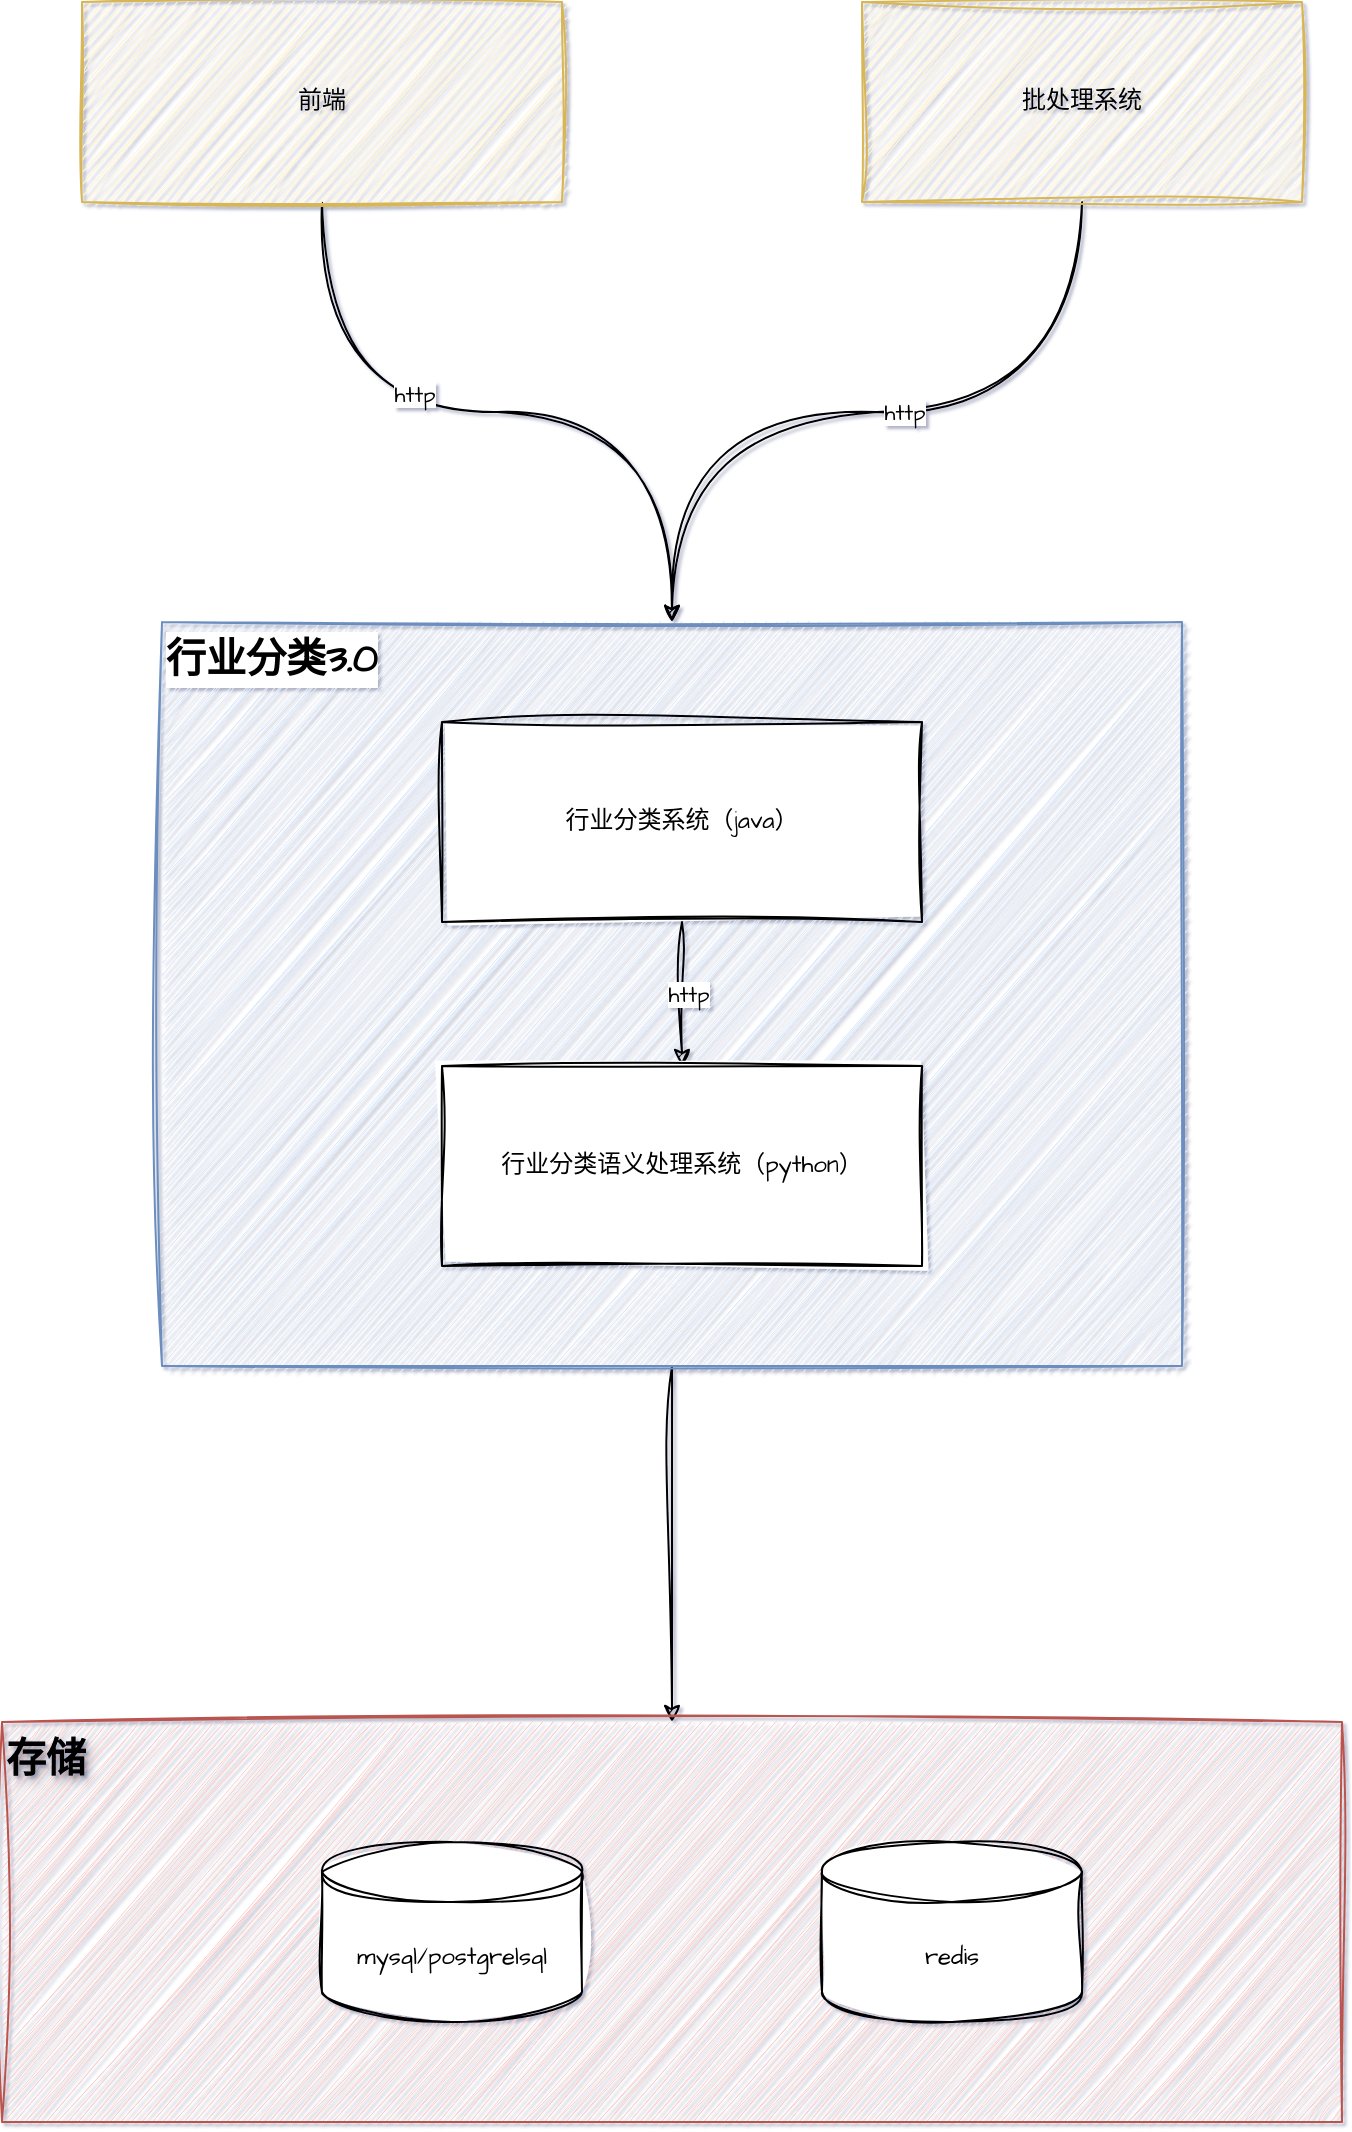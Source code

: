 <mxfile version="26.0.16">
  <diagram id="44fRsRtHvu8S_mxGp49I" name="行业分类系统架构">
    <mxGraphModel dx="1735" dy="1100" grid="1" gridSize="10" guides="1" tooltips="1" connect="1" arrows="1" fold="1" page="1" pageScale="1" pageWidth="827" pageHeight="1169" math="0" shadow="1">
      <root>
        <mxCell id="0" />
        <mxCell id="1" parent="0" />
        <mxCell id="VRB0VoYjzeV-NrSiKLs--17" style="edgeStyle=orthogonalEdgeStyle;sketch=1;hachureGap=4;jiggle=2;curveFitting=1;orthogonalLoop=1;jettySize=auto;html=1;exitX=0.5;exitY=1;exitDx=0;exitDy=0;entryX=0.5;entryY=0;entryDx=0;entryDy=0;fontFamily=Architects Daughter;fontSource=https%3A%2F%2Ffonts.googleapis.com%2Fcss%3Ffamily%3DArchitects%2BDaughter;" edge="1" parent="1" source="VRB0VoYjzeV-NrSiKLs--10" target="VRB0VoYjzeV-NrSiKLs--8">
          <mxGeometry relative="1" as="geometry" />
        </mxCell>
        <mxCell id="VRB0VoYjzeV-NrSiKLs--10" value="&lt;font style=&quot;font-size: 20px;&quot;&gt;&lt;b style=&quot;background-color: light-dark(#ffffff, var(--ge-dark-color, #121212));&quot;&gt;行业分类3.0&lt;/b&gt;&lt;/font&gt;" style="rounded=0;whiteSpace=wrap;html=1;sketch=1;hachureGap=4;jiggle=2;curveFitting=1;fontFamily=Architects Daughter;fontSource=https%3A%2F%2Ffonts.googleapis.com%2Fcss%3Ffamily%3DArchitects%2BDaughter;fillColor=#dae8fc;strokeColor=#6c8ebf;align=left;verticalAlign=top;" vertex="1" parent="1">
          <mxGeometry x="150" y="360" width="510" height="372" as="geometry" />
        </mxCell>
        <mxCell id="VRB0VoYjzeV-NrSiKLs--12" style="edgeStyle=orthogonalEdgeStyle;sketch=1;hachureGap=4;jiggle=2;curveFitting=1;orthogonalLoop=1;jettySize=auto;html=1;exitX=0.5;exitY=1;exitDx=0;exitDy=0;entryX=0.5;entryY=0;entryDx=0;entryDy=0;fontFamily=Architects Daughter;fontSource=https%3A%2F%2Ffonts.googleapis.com%2Fcss%3Ffamily%3DArchitects%2BDaughter;rounded=0;curved=1;" edge="1" parent="1" source="VRB0VoYjzeV-NrSiKLs--1" target="VRB0VoYjzeV-NrSiKLs--10">
          <mxGeometry relative="1" as="geometry" />
        </mxCell>
        <mxCell id="VRB0VoYjzeV-NrSiKLs--14" value="http" style="edgeLabel;html=1;align=center;verticalAlign=middle;resizable=0;points=[];sketch=1;hachureGap=4;jiggle=2;curveFitting=1;fontFamily=Architects Daughter;fontSource=https%3A%2F%2Ffonts.googleapis.com%2Fcss%3Ffamily%3DArchitects%2BDaughter;" vertex="1" connectable="0" parent="VRB0VoYjzeV-NrSiKLs--12">
          <mxGeometry x="-0.215" y="9" relative="1" as="geometry">
            <mxPoint as="offset" />
          </mxGeometry>
        </mxCell>
        <mxCell id="VRB0VoYjzeV-NrSiKLs--1" value="&lt;div&gt;前端&lt;/div&gt;" style="rounded=0;whiteSpace=wrap;html=1;sketch=1;hachureGap=4;jiggle=2;curveFitting=1;fontFamily=Architects Daughter;fontSource=https%3A%2F%2Ffonts.googleapis.com%2Fcss%3Ffamily%3DArchitects%2BDaughter;fillColor=#fff2cc;strokeColor=#d6b656;" vertex="1" parent="1">
          <mxGeometry x="110" y="50" width="240" height="100" as="geometry" />
        </mxCell>
        <mxCell id="VRB0VoYjzeV-NrSiKLs--13" style="edgeStyle=orthogonalEdgeStyle;sketch=1;hachureGap=4;jiggle=2;curveFitting=1;orthogonalLoop=1;jettySize=auto;html=1;exitX=0.5;exitY=1;exitDx=0;exitDy=0;entryX=0.5;entryY=0;entryDx=0;entryDy=0;fontFamily=Architects Daughter;fontSource=https%3A%2F%2Ffonts.googleapis.com%2Fcss%3Ffamily%3DArchitects%2BDaughter;rounded=0;curved=1;" edge="1" parent="1" source="VRB0VoYjzeV-NrSiKLs--2" target="VRB0VoYjzeV-NrSiKLs--10">
          <mxGeometry relative="1" as="geometry" />
        </mxCell>
        <mxCell id="VRB0VoYjzeV-NrSiKLs--15" value="http" style="edgeLabel;html=1;align=center;verticalAlign=middle;resizable=0;points=[];sketch=1;hachureGap=4;jiggle=2;curveFitting=1;fontFamily=Architects Daughter;fontSource=https%3A%2F%2Ffonts.googleapis.com%2Fcss%3Ffamily%3DArchitects%2BDaughter;" vertex="1" connectable="0" parent="VRB0VoYjzeV-NrSiKLs--13">
          <mxGeometry x="-0.063" relative="1" as="geometry">
            <mxPoint as="offset" />
          </mxGeometry>
        </mxCell>
        <mxCell id="VRB0VoYjzeV-NrSiKLs--2" value="批处理系统" style="rounded=0;whiteSpace=wrap;html=1;sketch=1;hachureGap=4;jiggle=2;curveFitting=1;fontFamily=Architects Daughter;fontSource=https%3A%2F%2Ffonts.googleapis.com%2Fcss%3Ffamily%3DArchitects%2BDaughter;fillColor=#fff2cc;strokeColor=#d6b656;" vertex="1" parent="1">
          <mxGeometry x="500" y="50" width="220" height="100" as="geometry" />
        </mxCell>
        <mxCell id="VRB0VoYjzeV-NrSiKLs--11" style="edgeStyle=orthogonalEdgeStyle;sketch=1;hachureGap=4;jiggle=2;curveFitting=1;orthogonalLoop=1;jettySize=auto;html=1;exitX=0.5;exitY=1;exitDx=0;exitDy=0;entryX=0.5;entryY=0;entryDx=0;entryDy=0;fontFamily=Architects Daughter;fontSource=https%3A%2F%2Ffonts.googleapis.com%2Fcss%3Ffamily%3DArchitects%2BDaughter;" edge="1" parent="1" source="VRB0VoYjzeV-NrSiKLs--3" target="VRB0VoYjzeV-NrSiKLs--4">
          <mxGeometry relative="1" as="geometry" />
        </mxCell>
        <mxCell id="VRB0VoYjzeV-NrSiKLs--16" value="http" style="edgeLabel;html=1;align=center;verticalAlign=middle;resizable=0;points=[];sketch=1;hachureGap=4;jiggle=2;curveFitting=1;fontFamily=Architects Daughter;fontSource=https%3A%2F%2Ffonts.googleapis.com%2Fcss%3Ffamily%3DArchitects%2BDaughter;" vertex="1" connectable="0" parent="VRB0VoYjzeV-NrSiKLs--11">
          <mxGeometry x="-0.006" y="3" relative="1" as="geometry">
            <mxPoint as="offset" />
          </mxGeometry>
        </mxCell>
        <mxCell id="VRB0VoYjzeV-NrSiKLs--3" value="行业分类系统（java）" style="rounded=0;whiteSpace=wrap;html=1;sketch=1;hachureGap=4;jiggle=2;curveFitting=1;fontFamily=Architects Daughter;fontSource=https%3A%2F%2Ffonts.googleapis.com%2Fcss%3Ffamily%3DArchitects%2BDaughter;" vertex="1" parent="1">
          <mxGeometry x="290" y="410" width="240" height="100" as="geometry" />
        </mxCell>
        <mxCell id="VRB0VoYjzeV-NrSiKLs--4" value="行业分类语义处理系统（python）" style="rounded=0;whiteSpace=wrap;html=1;sketch=1;hachureGap=4;jiggle=2;curveFitting=1;fontFamily=Architects Daughter;fontSource=https%3A%2F%2Ffonts.googleapis.com%2Fcss%3Ffamily%3DArchitects%2BDaughter;" vertex="1" parent="1">
          <mxGeometry x="290" y="582" width="240" height="100" as="geometry" />
        </mxCell>
        <mxCell id="VRB0VoYjzeV-NrSiKLs--9" value="" style="group" vertex="1" connectable="0" parent="1">
          <mxGeometry x="70" y="910" width="670" height="200" as="geometry" />
        </mxCell>
        <mxCell id="VRB0VoYjzeV-NrSiKLs--8" value="存储" style="rounded=0;whiteSpace=wrap;html=1;sketch=1;hachureGap=4;jiggle=2;curveFitting=1;fontFamily=Architects Daughter;fontSource=https%3A%2F%2Ffonts.googleapis.com%2Fcss%3Ffamily%3DArchitects%2BDaughter;align=left;verticalAlign=top;fontSize=20;fontStyle=1;textShadow=1;fillColor=#f8cecc;strokeColor=#b85450;" vertex="1" parent="VRB0VoYjzeV-NrSiKLs--9">
          <mxGeometry width="670" height="200" as="geometry" />
        </mxCell>
        <mxCell id="VRB0VoYjzeV-NrSiKLs--6" value="redis" style="shape=cylinder3;whiteSpace=wrap;html=1;boundedLbl=1;backgroundOutline=1;size=15;sketch=1;hachureGap=4;jiggle=2;curveFitting=1;fontFamily=Architects Daughter;fontSource=https%3A%2F%2Ffonts.googleapis.com%2Fcss%3Ffamily%3DArchitects%2BDaughter;" vertex="1" parent="VRB0VoYjzeV-NrSiKLs--9">
          <mxGeometry x="410" y="60" width="130" height="90" as="geometry" />
        </mxCell>
        <mxCell id="VRB0VoYjzeV-NrSiKLs--7" value="mysql/postgrelsql" style="shape=cylinder3;whiteSpace=wrap;html=1;boundedLbl=1;backgroundOutline=1;size=15;sketch=1;hachureGap=4;jiggle=2;curveFitting=1;fontFamily=Architects Daughter;fontSource=https%3A%2F%2Ffonts.googleapis.com%2Fcss%3Ffamily%3DArchitects%2BDaughter;" vertex="1" parent="VRB0VoYjzeV-NrSiKLs--9">
          <mxGeometry x="160" y="60" width="130" height="90" as="geometry" />
        </mxCell>
      </root>
    </mxGraphModel>
  </diagram>
</mxfile>
